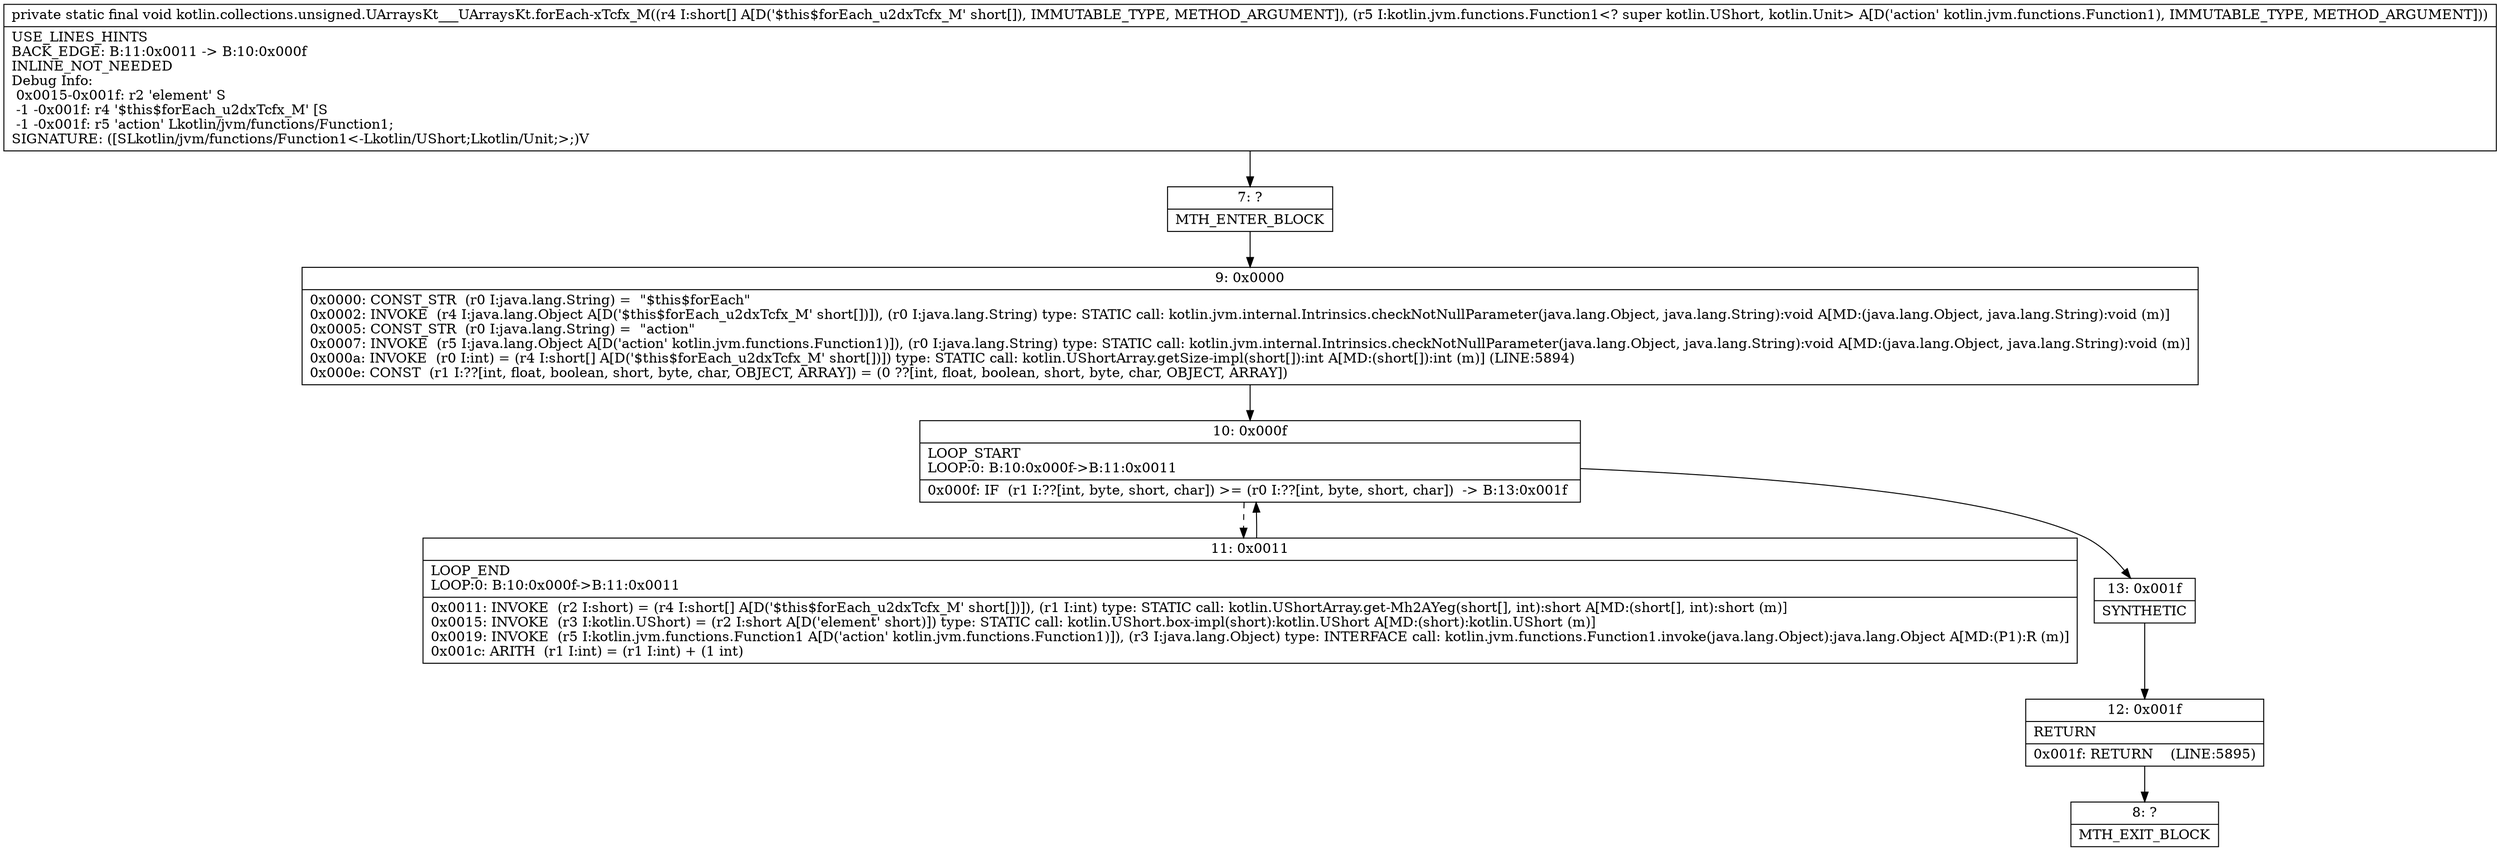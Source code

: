 digraph "CFG forkotlin.collections.unsigned.UArraysKt___UArraysKt.forEach\-xTcfx_M([SLkotlin\/jvm\/functions\/Function1;)V" {
Node_7 [shape=record,label="{7\:\ ?|MTH_ENTER_BLOCK\l}"];
Node_9 [shape=record,label="{9\:\ 0x0000|0x0000: CONST_STR  (r0 I:java.lang.String) =  \"$this$forEach\" \l0x0002: INVOKE  (r4 I:java.lang.Object A[D('$this$forEach_u2dxTcfx_M' short[])]), (r0 I:java.lang.String) type: STATIC call: kotlin.jvm.internal.Intrinsics.checkNotNullParameter(java.lang.Object, java.lang.String):void A[MD:(java.lang.Object, java.lang.String):void (m)]\l0x0005: CONST_STR  (r0 I:java.lang.String) =  \"action\" \l0x0007: INVOKE  (r5 I:java.lang.Object A[D('action' kotlin.jvm.functions.Function1)]), (r0 I:java.lang.String) type: STATIC call: kotlin.jvm.internal.Intrinsics.checkNotNullParameter(java.lang.Object, java.lang.String):void A[MD:(java.lang.Object, java.lang.String):void (m)]\l0x000a: INVOKE  (r0 I:int) = (r4 I:short[] A[D('$this$forEach_u2dxTcfx_M' short[])]) type: STATIC call: kotlin.UShortArray.getSize\-impl(short[]):int A[MD:(short[]):int (m)] (LINE:5894)\l0x000e: CONST  (r1 I:??[int, float, boolean, short, byte, char, OBJECT, ARRAY]) = (0 ??[int, float, boolean, short, byte, char, OBJECT, ARRAY]) \l}"];
Node_10 [shape=record,label="{10\:\ 0x000f|LOOP_START\lLOOP:0: B:10:0x000f\-\>B:11:0x0011\l|0x000f: IF  (r1 I:??[int, byte, short, char]) \>= (r0 I:??[int, byte, short, char])  \-\> B:13:0x001f \l}"];
Node_11 [shape=record,label="{11\:\ 0x0011|LOOP_END\lLOOP:0: B:10:0x000f\-\>B:11:0x0011\l|0x0011: INVOKE  (r2 I:short) = (r4 I:short[] A[D('$this$forEach_u2dxTcfx_M' short[])]), (r1 I:int) type: STATIC call: kotlin.UShortArray.get\-Mh2AYeg(short[], int):short A[MD:(short[], int):short (m)]\l0x0015: INVOKE  (r3 I:kotlin.UShort) = (r2 I:short A[D('element' short)]) type: STATIC call: kotlin.UShort.box\-impl(short):kotlin.UShort A[MD:(short):kotlin.UShort (m)]\l0x0019: INVOKE  (r5 I:kotlin.jvm.functions.Function1 A[D('action' kotlin.jvm.functions.Function1)]), (r3 I:java.lang.Object) type: INTERFACE call: kotlin.jvm.functions.Function1.invoke(java.lang.Object):java.lang.Object A[MD:(P1):R (m)]\l0x001c: ARITH  (r1 I:int) = (r1 I:int) + (1 int) \l}"];
Node_13 [shape=record,label="{13\:\ 0x001f|SYNTHETIC\l}"];
Node_12 [shape=record,label="{12\:\ 0x001f|RETURN\l|0x001f: RETURN    (LINE:5895)\l}"];
Node_8 [shape=record,label="{8\:\ ?|MTH_EXIT_BLOCK\l}"];
MethodNode[shape=record,label="{private static final void kotlin.collections.unsigned.UArraysKt___UArraysKt.forEach\-xTcfx_M((r4 I:short[] A[D('$this$forEach_u2dxTcfx_M' short[]), IMMUTABLE_TYPE, METHOD_ARGUMENT]), (r5 I:kotlin.jvm.functions.Function1\<? super kotlin.UShort, kotlin.Unit\> A[D('action' kotlin.jvm.functions.Function1), IMMUTABLE_TYPE, METHOD_ARGUMENT]))  | USE_LINES_HINTS\lBACK_EDGE: B:11:0x0011 \-\> B:10:0x000f\lINLINE_NOT_NEEDED\lDebug Info:\l  0x0015\-0x001f: r2 'element' S\l  \-1 \-0x001f: r4 '$this$forEach_u2dxTcfx_M' [S\l  \-1 \-0x001f: r5 'action' Lkotlin\/jvm\/functions\/Function1;\lSIGNATURE: ([SLkotlin\/jvm\/functions\/Function1\<\-Lkotlin\/UShort;Lkotlin\/Unit;\>;)V\l}"];
MethodNode -> Node_7;Node_7 -> Node_9;
Node_9 -> Node_10;
Node_10 -> Node_11[style=dashed];
Node_10 -> Node_13;
Node_11 -> Node_10;
Node_13 -> Node_12;
Node_12 -> Node_8;
}

